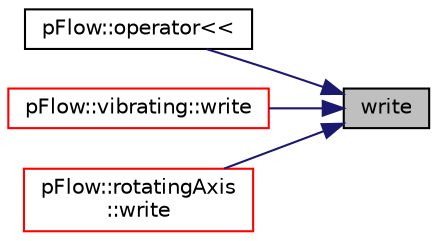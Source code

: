 digraph "write"
{
 // LATEX_PDF_SIZE
  edge [fontname="Helvetica",fontsize="10",labelfontname="Helvetica",labelfontsize="10"];
  node [fontname="Helvetica",fontsize="10",shape=record];
  rankdir="RL";
  Node1 [label="write",height=0.2,width=0.4,color="black", fillcolor="grey75", style="filled", fontcolor="black",tooltip=" "];
  Node1 -> Node2 [dir="back",color="midnightblue",fontsize="10",style="solid",fontname="Helvetica"];
  Node2 [label="pFlow::operator\<\<",height=0.2,width=0.4,color="black", fillcolor="white", style="filled",URL="$namespacepFlow.html#af6d813db796753c3bff3a498ad1ffde0",tooltip=" "];
  Node1 -> Node3 [dir="back",color="midnightblue",fontsize="10",style="solid",fontname="Helvetica"];
  Node3 [label="pFlow::vibrating::write",height=0.2,width=0.4,color="red", fillcolor="white", style="filled",URL="$classpFlow_1_1vibrating.html#a279dae2ee3345fbb2b31e5af9ec0a5b4",tooltip=" "];
  Node1 -> Node5 [dir="back",color="midnightblue",fontsize="10",style="solid",fontname="Helvetica"];
  Node5 [label="pFlow::rotatingAxis\l::write",height=0.2,width=0.4,color="red", fillcolor="white", style="filled",URL="$classpFlow_1_1rotatingAxis.html#a279dae2ee3345fbb2b31e5af9ec0a5b4",tooltip="Write to dictionary."];
}
